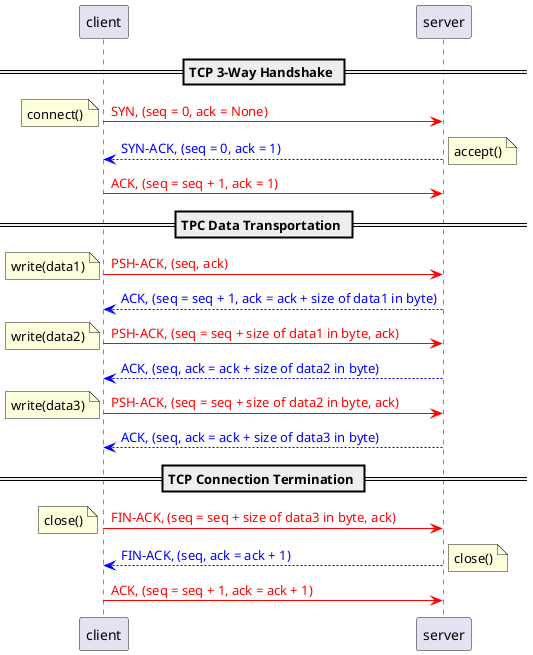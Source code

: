 @startuml tcp-seq-ack-num
== TCP 3-Way Handshake ==
client -[#Red]> server: <color:red>SYN, (seq = 0, ack = None)</color>
note left: connect()
server --[#Blue]> client: <color:blue>SYN-ACK, (seq = 0, ack = 1)</color>
note right: accept()
client -[#Red]> server: <color:red>ACK, (seq = seq + 1, ack = 1)</color>
== TPC Data Transportation ==
client -[#Red]> server: <color:red>PSH-ACK, (seq, ack)</color>
note left: write(data1)
server --[#Blue]> client: <color:blue>ACK, (seq = seq + 1, ack = ack + size of data1 in byte)</color>
client -[#Red]> server: <color:red>PSH-ACK, (seq = seq + size of data1 in byte, ack)</color>
note left: write(data2)
server --[#Blue]> client: <color:blue>ACK, (seq, ack = ack + size of data2 in byte)</color>
client -[#Red]> server: <color:red>PSH-ACK, (seq = seq + size of data2 in byte, ack)</color>
note left: write(data3)
server --[#Blue]> client: <color:blue>ACK, (seq, ack = ack + size of data3 in byte)</color>
== TCP Connection Termination ==
client -[#Red]> server: <color:red>FIN-ACK, (seq = seq + size of data3 in byte, ack)</color>
note left: close()
server --[#Blue]> client: <color:blue>FIN-ACK, (seq, ack = ack + 1)</color>
note right: close()
client -[#Red]> server: <color:red>ACK, (seq = seq + 1, ack = ack + 1)</color>
@enduml
